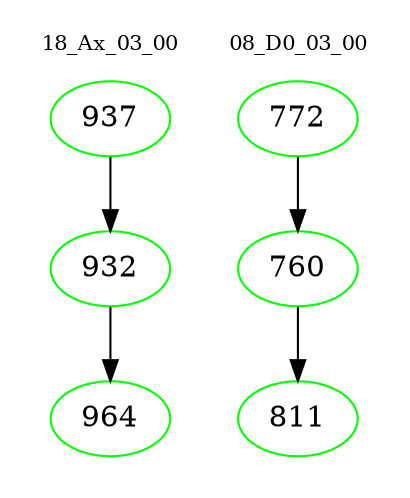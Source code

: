 digraph{
subgraph cluster_0 {
color = white
label = "18_Ax_03_00";
fontsize=10;
T0_937 [label="937", color="green"]
T0_937 -> T0_932 [color="black"]
T0_932 [label="932", color="green"]
T0_932 -> T0_964 [color="black"]
T0_964 [label="964", color="green"]
}
subgraph cluster_1 {
color = white
label = "08_D0_03_00";
fontsize=10;
T1_772 [label="772", color="green"]
T1_772 -> T1_760 [color="black"]
T1_760 [label="760", color="green"]
T1_760 -> T1_811 [color="black"]
T1_811 [label="811", color="green"]
}
}
